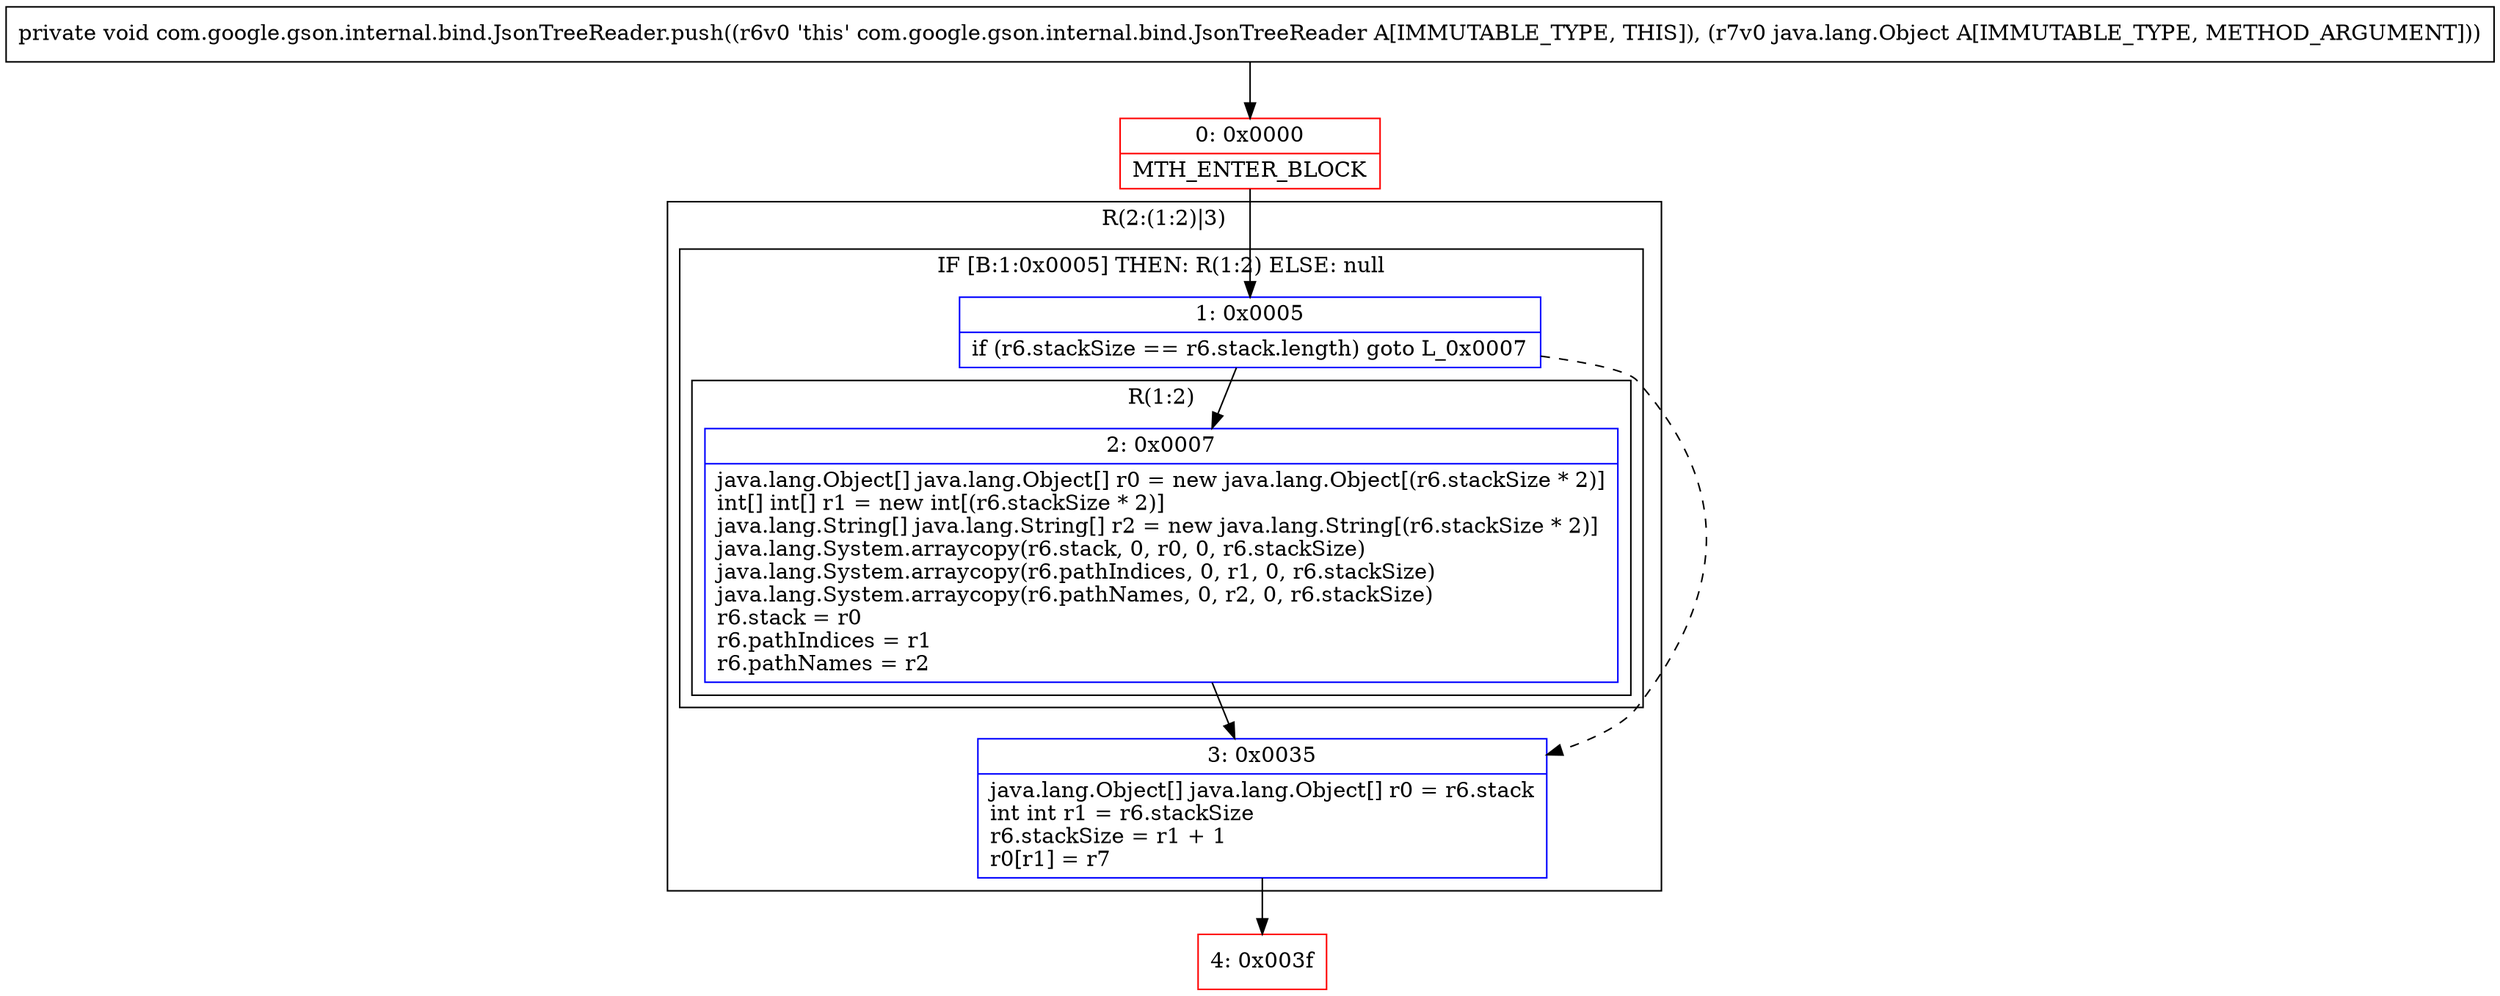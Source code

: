 digraph "CFG forcom.google.gson.internal.bind.JsonTreeReader.push(Ljava\/lang\/Object;)V" {
subgraph cluster_Region_2129565617 {
label = "R(2:(1:2)|3)";
node [shape=record,color=blue];
subgraph cluster_IfRegion_460252632 {
label = "IF [B:1:0x0005] THEN: R(1:2) ELSE: null";
node [shape=record,color=blue];
Node_1 [shape=record,label="{1\:\ 0x0005|if (r6.stackSize == r6.stack.length) goto L_0x0007\l}"];
subgraph cluster_Region_163259084 {
label = "R(1:2)";
node [shape=record,color=blue];
Node_2 [shape=record,label="{2\:\ 0x0007|java.lang.Object[] java.lang.Object[] r0 = new java.lang.Object[(r6.stackSize * 2)]\lint[] int[] r1 = new int[(r6.stackSize * 2)]\ljava.lang.String[] java.lang.String[] r2 = new java.lang.String[(r6.stackSize * 2)]\ljava.lang.System.arraycopy(r6.stack, 0, r0, 0, r6.stackSize)\ljava.lang.System.arraycopy(r6.pathIndices, 0, r1, 0, r6.stackSize)\ljava.lang.System.arraycopy(r6.pathNames, 0, r2, 0, r6.stackSize)\lr6.stack = r0\lr6.pathIndices = r1\lr6.pathNames = r2\l}"];
}
}
Node_3 [shape=record,label="{3\:\ 0x0035|java.lang.Object[] java.lang.Object[] r0 = r6.stack\lint int r1 = r6.stackSize\lr6.stackSize = r1 + 1\lr0[r1] = r7\l}"];
}
Node_0 [shape=record,color=red,label="{0\:\ 0x0000|MTH_ENTER_BLOCK\l}"];
Node_4 [shape=record,color=red,label="{4\:\ 0x003f}"];
MethodNode[shape=record,label="{private void com.google.gson.internal.bind.JsonTreeReader.push((r6v0 'this' com.google.gson.internal.bind.JsonTreeReader A[IMMUTABLE_TYPE, THIS]), (r7v0 java.lang.Object A[IMMUTABLE_TYPE, METHOD_ARGUMENT])) }"];
MethodNode -> Node_0;
Node_1 -> Node_2;
Node_1 -> Node_3[style=dashed];
Node_2 -> Node_3;
Node_3 -> Node_4;
Node_0 -> Node_1;
}

